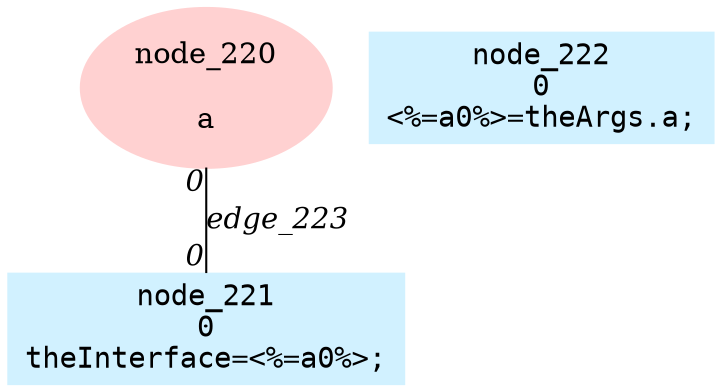 digraph g{node_220 [shape=ellipse, style=filled, color="#ffd1d1", label="node_220

a" ]
node_221 [shape=box, style=filled, color="#d1f1ff", fontname="Courier", label="node_221
0
theInterface=<%=a0%>;
" ]
node_222 [shape=box, style=filled, color="#d1f1ff", fontname="Courier", label="node_222
0
<%=a0%>=theArgs.a;
" ]
node_220 -> node_221 [dir=none, arrowHead=none, fontname="Times-Italic", label="edge_223",  headlabel="0", taillabel="0" ]
}